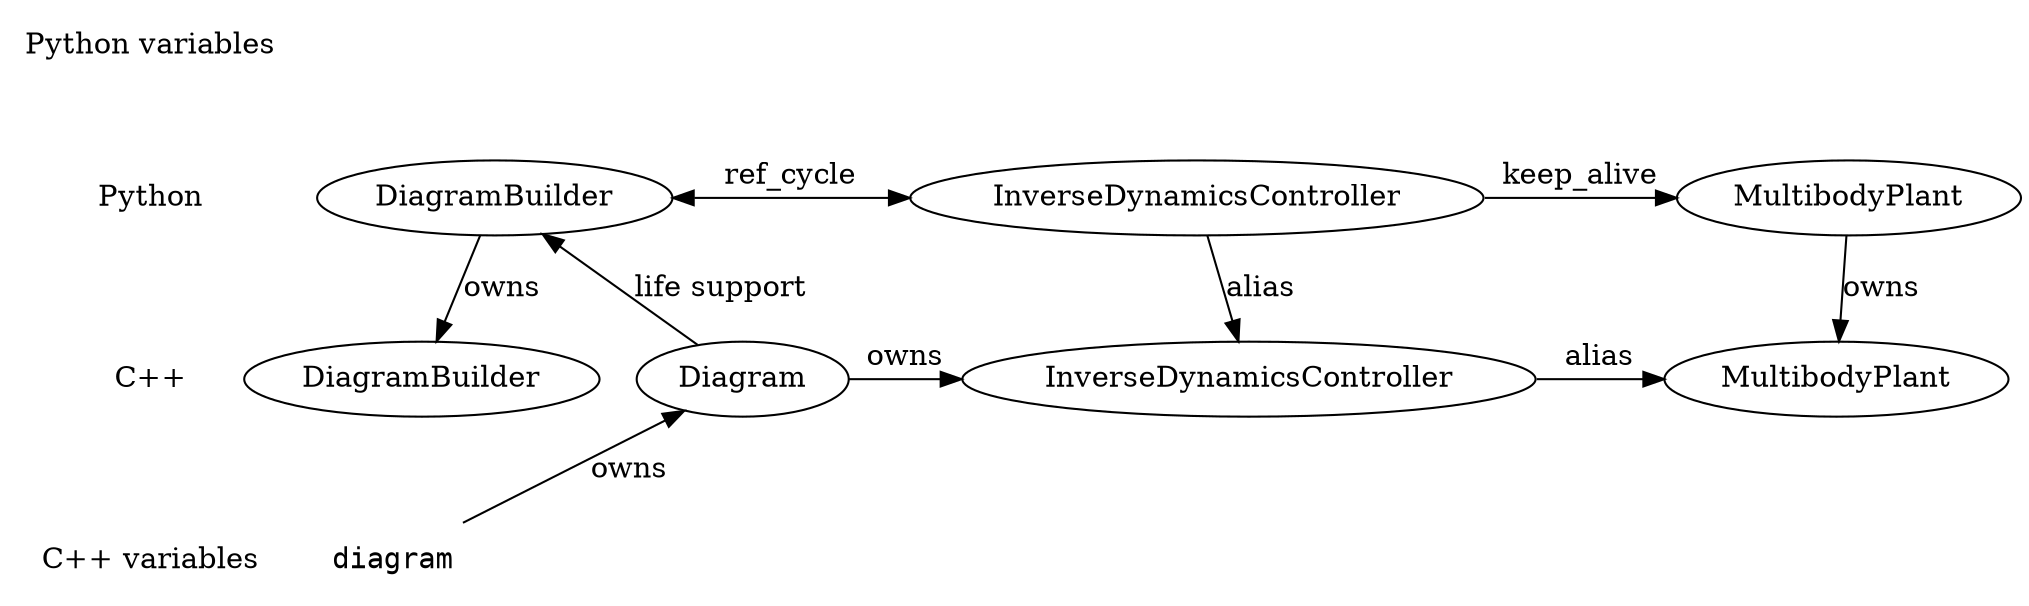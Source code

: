 digraph G {

{
 node [shape=plaintext];
 edge [style=invis];
 "Python variables" -> Python -> "C++" -> "C++ variables";
}
{
 node [shape=plaintext, fontname="Courier"];
  cvdiagram [label="diagram"];
}

pymbp [label="MultibodyPlant"];
cmbp [label="MultibodyPlant"];
pydb [label="DiagramBuilder"];
cdb [label="DiagramBuilder"];
pyidc [label="InverseDynamicsController"];
cidc [label="InverseDynamicsController"];
cdgm [label="Diagram"];

{ rank = same; "Python variables"; }
{ rank = same; Python; pymbp; pydb; pyidc; }
{ rank = same; "C++"; cmbp; cdb; cidc; cdgm; }
{ rank = same; "C++ variables"; cvdiagram; }

 pymbp -> cmbp [label="owns"];

 pydb -> cdb [label="owns"];

 cdgm -> cidc [label="owns"];
 pydb -> cdgm [label="life support", dir=back];

 pyidc -> cidc [label="alias"];
 pyidc -> pydb [label="ref_cycle", constraint=false, dir=both];
 pyidc -> pymbp [label="keep_alive", constraint=false];

 cidc -> cmbp [label="alias"];

 cvdiagram -> cdgm [label="owns", constraint=false];
}
